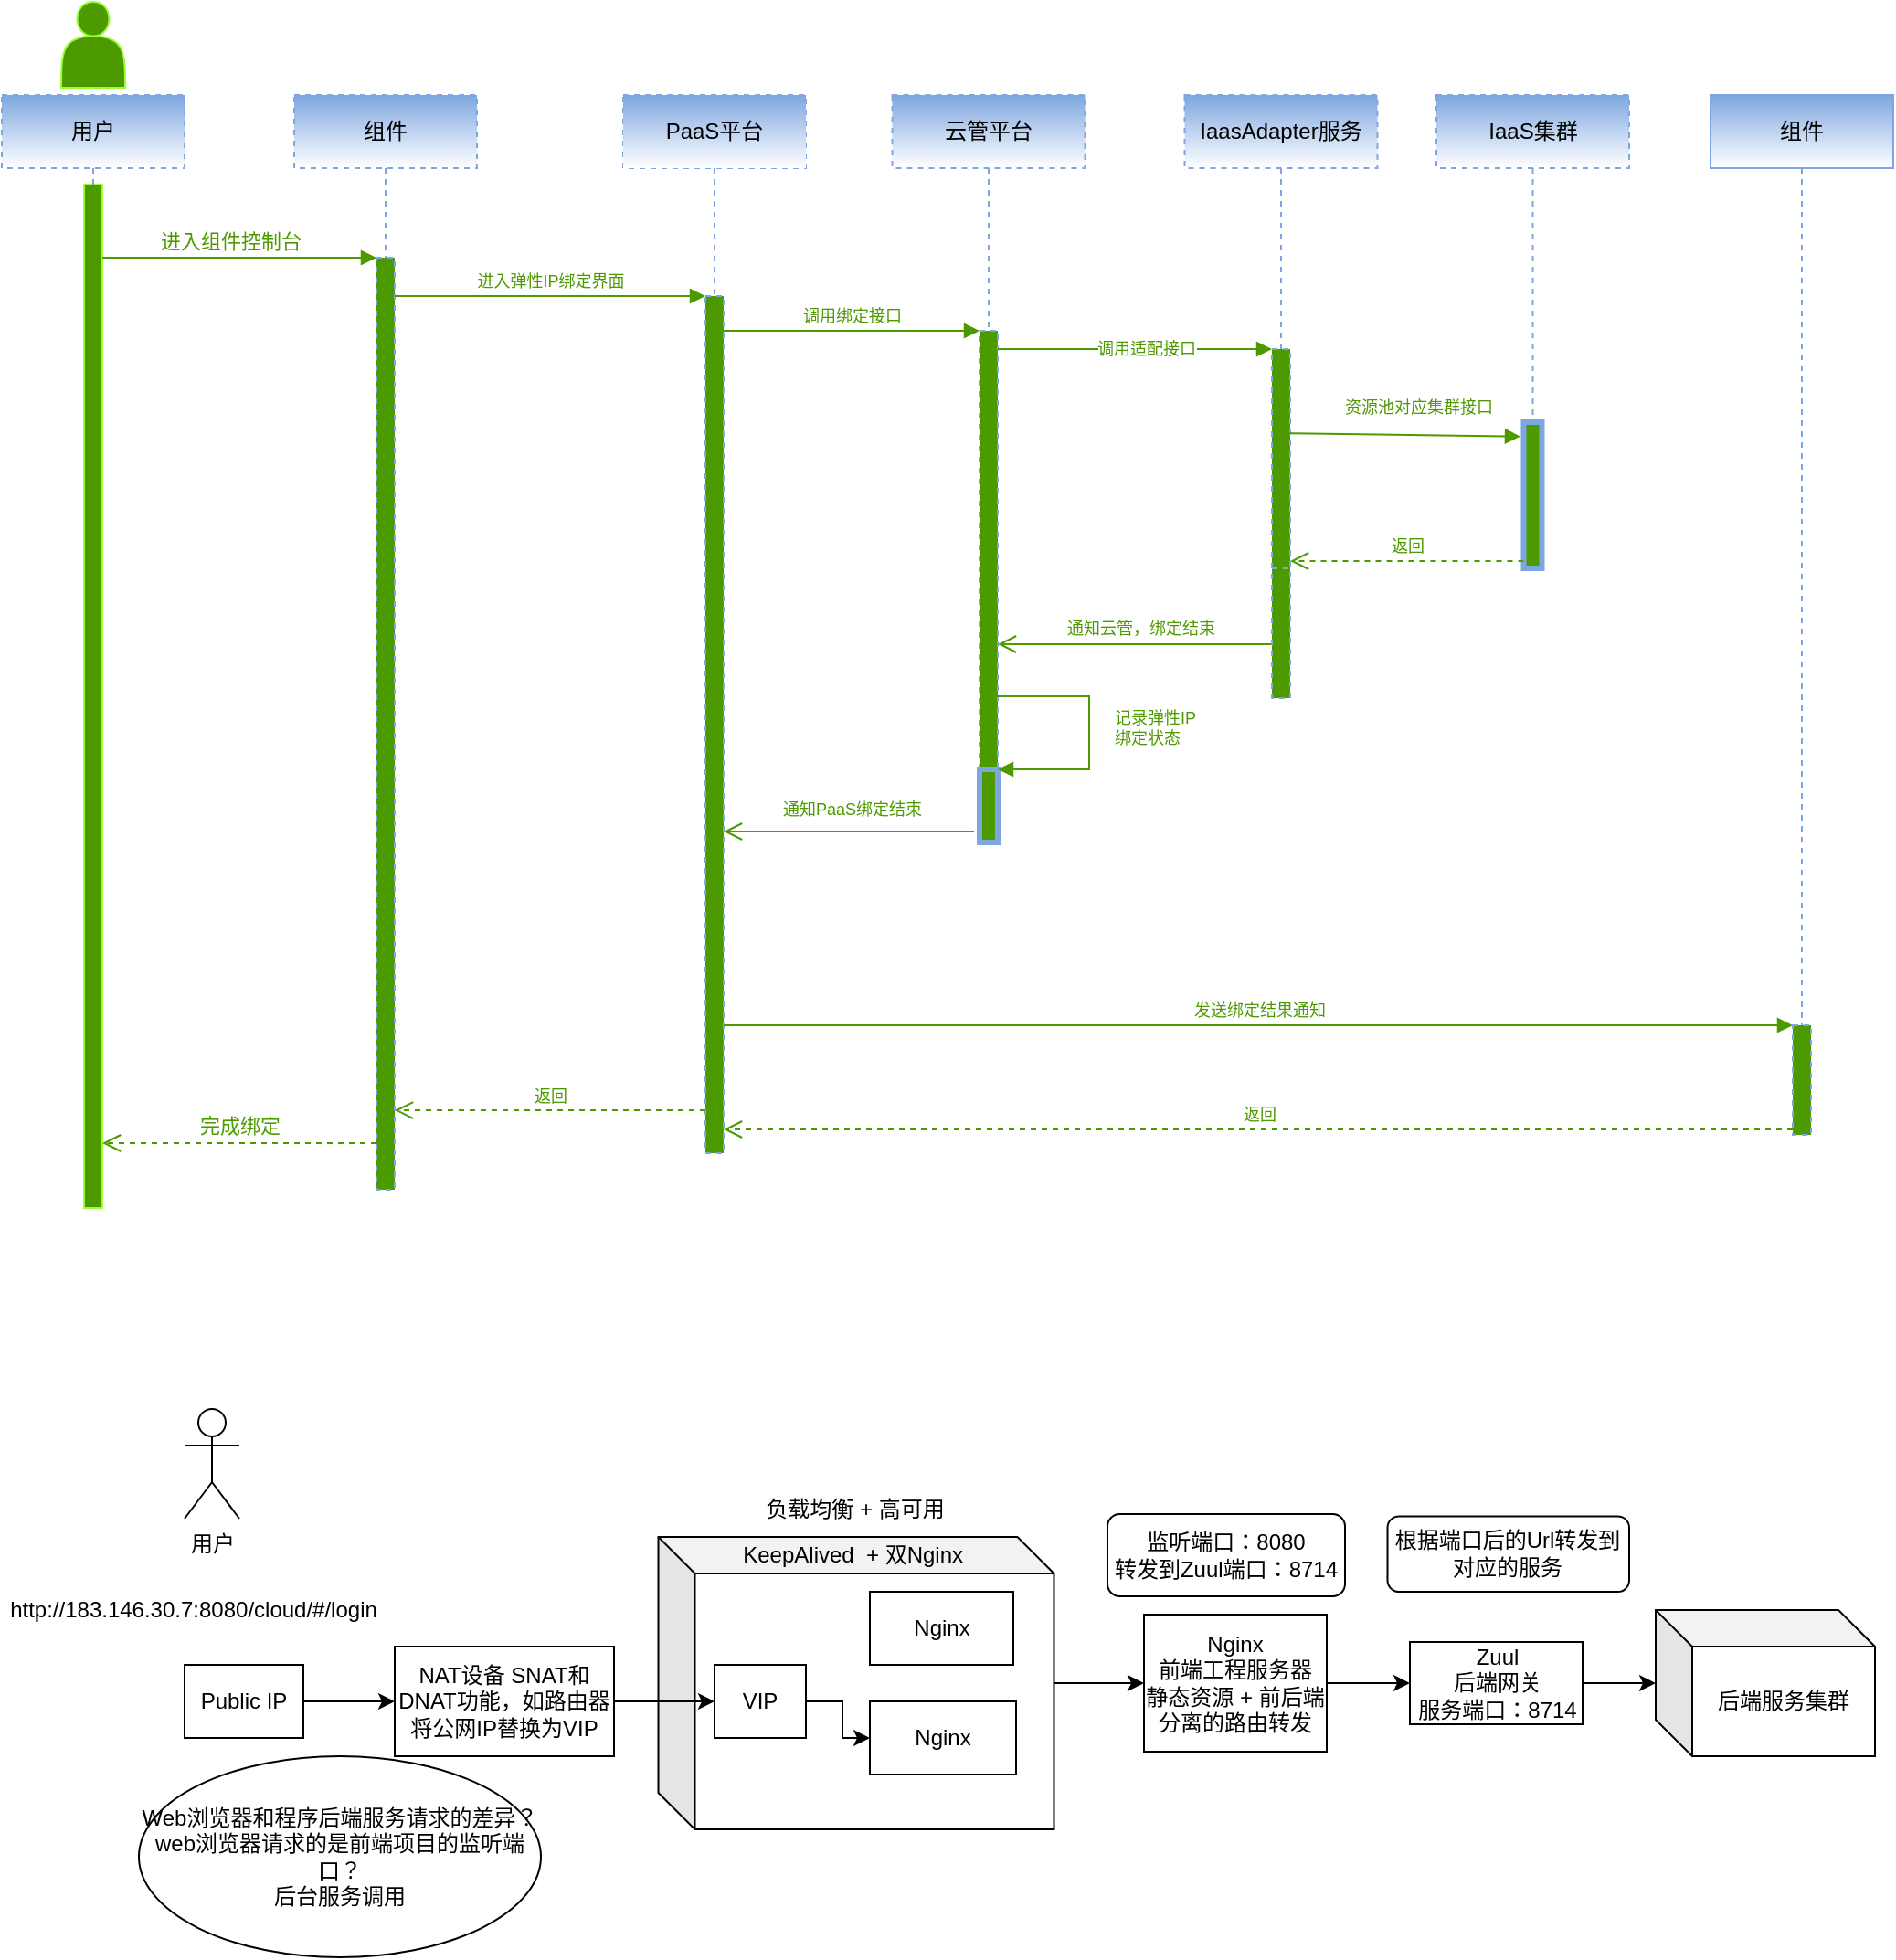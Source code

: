 <mxfile version="14.8.5" type="github">
  <diagram id="YKyKrxaOJm8cSqs0rw-M" name="Page-1">
    <mxGraphModel dx="1108" dy="460" grid="1" gridSize="10" guides="1" tooltips="1" connect="1" arrows="1" fold="1" page="1" pageScale="1" pageWidth="827" pageHeight="1169" math="0" shadow="0">
      <root>
        <mxCell id="0" />
        <mxCell id="1" parent="0" />
        <mxCell id="tBHKLctIXgyot9-Yo7T3-29" style="edgeStyle=orthogonalEdgeStyle;rounded=0;orthogonalLoop=1;jettySize=auto;html=1;" edge="1" parent="1" source="tBHKLctIXgyot9-Yo7T3-6" target="tBHKLctIXgyot9-Yo7T3-15">
          <mxGeometry relative="1" as="geometry" />
        </mxCell>
        <mxCell id="tBHKLctIXgyot9-Yo7T3-6" value="" style="shape=cube;whiteSpace=wrap;html=1;boundedLbl=1;backgroundOutline=1;darkOpacity=0.05;darkOpacity2=0.1;" vertex="1" parent="1">
          <mxGeometry x="414.25" y="850" width="216.5" height="160" as="geometry" />
        </mxCell>
        <mxCell id="91grLDrV8FItByj2K50K-4" value="" style="html=1;points=[];perimeter=orthogonalPerimeter;strokeColor=#99FF33;fillColor=#4D9900;" parent="1" vertex="1">
          <mxGeometry x="100" y="110" width="10" height="300" as="geometry" />
        </mxCell>
        <mxCell id="91grLDrV8FItByj2K50K-23" value="" style="html=1;points=[];perimeter=orthogonalPerimeter;strokeColor=#99FF33;fillColor=#4D9900;" parent="1" vertex="1">
          <mxGeometry x="100" y="110" width="10" height="560" as="geometry" />
        </mxCell>
        <mxCell id="91grLDrV8FItByj2K50K-33" value="" style="shape=actor;whiteSpace=wrap;html=1;strokeColor=#99FF33;fillColor=#4D9900;" parent="1" vertex="1">
          <mxGeometry x="87.5" y="10" width="35" height="47" as="geometry" />
        </mxCell>
        <mxCell id="91grLDrV8FItByj2K50K-48" value="" style="html=1;points=[];perimeter=orthogonalPerimeter;dashed=1;strokeColor=#7EA6E0;fillColor=#4D9900;" parent="1" vertex="1">
          <mxGeometry x="260" y="150" width="10" height="510" as="geometry" />
        </mxCell>
        <mxCell id="91grLDrV8FItByj2K50K-49" value="&lt;font color=&quot;#4d9900&quot;&gt;进入组件控制台&lt;/font&gt;" style="html=1;verticalAlign=bottom;endArrow=block;entryX=0;entryY=0;strokeColor=#4D9900;" parent="1" source="91grLDrV8FItByj2K50K-23" target="91grLDrV8FItByj2K50K-48" edge="1">
          <mxGeometry x="-0.067" relative="1" as="geometry">
            <mxPoint x="110" y="260" as="sourcePoint" />
            <Array as="points">
              <mxPoint x="190" y="150" />
            </Array>
            <mxPoint as="offset" />
          </mxGeometry>
        </mxCell>
        <mxCell id="91grLDrV8FItByj2K50K-50" value="完成绑定" style="html=1;verticalAlign=bottom;endArrow=open;dashed=1;endSize=8;exitX=0;exitY=0.95;strokeColor=#4D9900;fontColor=#4D9900;" parent="1" source="91grLDrV8FItByj2K50K-48" target="91grLDrV8FItByj2K50K-23" edge="1">
          <mxGeometry relative="1" as="geometry">
            <mxPoint x="110" y="336" as="targetPoint" />
          </mxGeometry>
        </mxCell>
        <mxCell id="91grLDrV8FItByj2K50K-54" value="组件" style="shape=umlLifeline;perimeter=lifelinePerimeter;whiteSpace=wrap;html=1;container=1;collapsible=0;recursiveResize=0;outlineConnect=0;dashed=1;strokeColor=#7EA6E0;fillColor=#7EA6E0;gradientColor=#ffffff;" parent="1" vertex="1">
          <mxGeometry x="215" y="61" width="100" height="89" as="geometry" />
        </mxCell>
        <mxCell id="91grLDrV8FItByj2K50K-63" value="" style="html=1;points=[];perimeter=orthogonalPerimeter;dashed=1;fontSize=9;fontColor=#4D9900;strokeColor=#7EA6E0;fillColor=#4D9900;gradientDirection=west;" parent="1" vertex="1">
          <mxGeometry x="440" y="171" width="10" height="469" as="geometry" />
        </mxCell>
        <mxCell id="91grLDrV8FItByj2K50K-64" value="进入弹性IP绑定界面" style="html=1;verticalAlign=bottom;endArrow=block;entryX=0;entryY=0;labelBackgroundColor=none;fontSize=9;fontColor=#4D9900;strokeColor=#4D9900;" parent="1" target="91grLDrV8FItByj2K50K-63" edge="1">
          <mxGeometry relative="1" as="geometry">
            <mxPoint x="270" y="171" as="sourcePoint" />
          </mxGeometry>
        </mxCell>
        <mxCell id="91grLDrV8FItByj2K50K-65" value="返回" style="html=1;verticalAlign=bottom;endArrow=open;dashed=1;endSize=8;exitX=0;exitY=0.95;labelBackgroundColor=none;fontSize=9;fontColor=#4D9900;strokeColor=#4D9900;" parent="1" source="91grLDrV8FItByj2K50K-63" target="91grLDrV8FItByj2K50K-48" edge="1">
          <mxGeometry relative="1" as="geometry">
            <mxPoint x="270" y="247" as="targetPoint" />
          </mxGeometry>
        </mxCell>
        <mxCell id="91grLDrV8FItByj2K50K-66" value="PaaS平台" style="shape=umlLifeline;perimeter=lifelinePerimeter;whiteSpace=wrap;html=1;container=1;collapsible=0;recursiveResize=0;outlineConnect=0;dashed=1;strokeColor=#7EA6E0;fillColor=#7EA6E0;gradientColor=#ffffff;" parent="1" vertex="1">
          <mxGeometry x="395" y="61" width="100" height="109" as="geometry" />
        </mxCell>
        <mxCell id="91grLDrV8FItByj2K50K-74" value="PaaS平台" style="shape=umlLifeline;perimeter=lifelinePerimeter;whiteSpace=wrap;html=1;container=1;collapsible=0;recursiveResize=0;outlineConnect=0;dashed=1;fillColor=#7EA6E0;gradientColor=#ffffff;strokeColor=none;strokeWidth=3;" parent="91grLDrV8FItByj2K50K-66" vertex="1">
          <mxGeometry width="100" height="110" as="geometry" />
        </mxCell>
        <mxCell id="91grLDrV8FItByj2K50K-67" value="" style="html=1;points=[];perimeter=orthogonalPerimeter;dashed=1;fontSize=9;fontColor=#4D9900;strokeColor=#7EA6E0;fillColor=#4D9900;" parent="1" vertex="1">
          <mxGeometry x="590" y="190" width="10" height="260" as="geometry" />
        </mxCell>
        <mxCell id="91grLDrV8FItByj2K50K-68" value="调用绑定接口" style="html=1;verticalAlign=bottom;endArrow=block;entryX=0;entryY=0;labelBackgroundColor=none;fontSize=9;fontColor=#4D9900;strokeColor=#4D9900;" parent="1" target="91grLDrV8FItByj2K50K-67" edge="1">
          <mxGeometry relative="1" as="geometry">
            <mxPoint x="450" y="190" as="sourcePoint" />
          </mxGeometry>
        </mxCell>
        <mxCell id="91grLDrV8FItByj2K50K-69" value="通知PaaS绑定结束" style="html=1;verticalAlign=bottom;endArrow=open;endSize=8;labelBackgroundColor=none;fontSize=9;fontColor=#4D9900;strokeColor=#4D9900;exitX=-0.3;exitY=0.85;exitDx=0;exitDy=0;exitPerimeter=0;" parent="1" source="ZwiiK09C_VbupCyEyqyy-21" target="91grLDrV8FItByj2K50K-63" edge="1">
          <mxGeometry x="-0.022" y="-4" relative="1" as="geometry">
            <mxPoint x="450" y="266" as="targetPoint" />
            <mxPoint x="874.75" y="425.028" as="sourcePoint" />
            <mxPoint as="offset" />
          </mxGeometry>
        </mxCell>
        <mxCell id="91grLDrV8FItByj2K50K-70" value="云管平台" style="shape=umlLifeline;perimeter=lifelinePerimeter;whiteSpace=wrap;html=1;container=1;collapsible=0;recursiveResize=0;outlineConnect=0;dashed=1;strokeColor=#7EA6E0;fillColor=#7EA6E0;gradientColor=#ffffff;" parent="1" vertex="1">
          <mxGeometry x="542.25" y="61" width="105.5" height="129" as="geometry" />
        </mxCell>
        <mxCell id="91grLDrV8FItByj2K50K-80" value="用户" style="shape=umlLifeline;perimeter=lifelinePerimeter;whiteSpace=wrap;html=1;container=1;collapsible=0;recursiveResize=0;outlineConnect=0;dashed=1;strokeColor=#7EA6E0;fillColor=#7EA6E0;gradientColor=#ffffff;" parent="1" vertex="1">
          <mxGeometry x="55" y="61" width="100" height="49" as="geometry" />
        </mxCell>
        <mxCell id="91grLDrV8FItByj2K50K-92" value="" style="html=1;points=[];perimeter=orthogonalPerimeter;dashed=1;fontSize=9;fontColor=#4D9900;strokeColor=#7EA6E0;fillColor=#4D9900;" parent="1" vertex="1">
          <mxGeometry x="750" y="200" width="10" height="170" as="geometry" />
        </mxCell>
        <mxCell id="91grLDrV8FItByj2K50K-93" value="" style="html=1;verticalAlign=bottom;endArrow=block;entryX=0;entryY=0;labelBackgroundColor=none;fontSize=9;fontColor=#4D9900;strokeColor=#4D9900;" parent="1" target="91grLDrV8FItByj2K50K-92" edge="1">
          <mxGeometry relative="1" as="geometry">
            <mxPoint x="600" y="200" as="sourcePoint" />
          </mxGeometry>
        </mxCell>
        <mxCell id="ZwiiK09C_VbupCyEyqyy-1" value="调用适配接口" style="edgeLabel;html=1;align=center;verticalAlign=middle;resizable=0;points=[];fontSize=9;fontColor=#4D9900;" parent="91grLDrV8FItByj2K50K-93" vertex="1" connectable="0">
          <mxGeometry x="0.383" y="2" relative="1" as="geometry">
            <mxPoint x="-23" y="2" as="offset" />
          </mxGeometry>
        </mxCell>
        <mxCell id="91grLDrV8FItByj2K50K-94" value="通知云管，绑定结束" style="html=1;verticalAlign=bottom;endArrow=open;endSize=8;exitX=0;exitY=0.95;labelBackgroundColor=none;fontSize=9;fontColor=#4D9900;strokeColor=#4D9900;" parent="1" source="91grLDrV8FItByj2K50K-92" target="91grLDrV8FItByj2K50K-67" edge="1">
          <mxGeometry x="-0.042" relative="1" as="geometry">
            <mxPoint x="600" y="276" as="targetPoint" />
            <mxPoint as="offset" />
          </mxGeometry>
        </mxCell>
        <mxCell id="91grLDrV8FItByj2K50K-102" value="IaaS集群" style="shape=umlLifeline;perimeter=lifelinePerimeter;whiteSpace=wrap;html=1;container=1;collapsible=0;recursiveResize=0;outlineConnect=0;dashed=1;strokeColor=#7EA6E0;fillColor=#7EA6E0;gradientColor=#ffffff;" parent="1" vertex="1">
          <mxGeometry x="840" y="61" width="105.5" height="179" as="geometry" />
        </mxCell>
        <mxCell id="ZwiiK09C_VbupCyEyqyy-16" value="" style="html=1;points=[];perimeter=orthogonalPerimeter;fontSize=9;fontColor=#4D9900;strokeColor=#7EA6E0;strokeWidth=3;fillColor=#4D9900;gradientColor=none;" parent="91grLDrV8FItByj2K50K-102" vertex="1">
          <mxGeometry x="47.75" y="179" width="10" height="80" as="geometry" />
        </mxCell>
        <mxCell id="91grLDrV8FItByj2K50K-109" value="发送绑定结果通知" style="html=1;verticalAlign=bottom;endArrow=block;entryX=0;entryY=0;labelBackgroundColor=none;fontSize=9;fontColor=#4D9900;strokeColor=#4D9900;" parent="1" source="91grLDrV8FItByj2K50K-63" target="91grLDrV8FItByj2K50K-108" edge="1">
          <mxGeometry relative="1" as="geometry">
            <mxPoint x="449" y="420" as="sourcePoint" />
          </mxGeometry>
        </mxCell>
        <mxCell id="91grLDrV8FItByj2K50K-110" value="返回" style="html=1;verticalAlign=bottom;endArrow=open;dashed=1;endSize=8;exitX=0;exitY=0.95;labelBackgroundColor=none;fontSize=9;fontColor=#4D9900;strokeColor=#4D9900;" parent="1" source="91grLDrV8FItByj2K50K-108" target="91grLDrV8FItByj2K50K-63" edge="1">
          <mxGeometry relative="1" as="geometry">
            <mxPoint x="450" y="336" as="targetPoint" />
          </mxGeometry>
        </mxCell>
        <mxCell id="91grLDrV8FItByj2K50K-117" value="组件" style="shape=umlLifeline;perimeter=lifelinePerimeter;whiteSpace=wrap;html=1;container=1;collapsible=0;recursiveResize=0;outlineConnect=0;strokeColor=#7EA6E0;fillColor=#7EA6E0;gradientColor=#ffffff;perimeterSpacing=3;" parent="1" vertex="1">
          <mxGeometry x="990" y="61" width="100" height="509" as="geometry" />
        </mxCell>
        <mxCell id="ZwiiK09C_VbupCyEyqyy-7" value="IaasAdapter服务" style="shape=umlLifeline;perimeter=lifelinePerimeter;whiteSpace=wrap;html=1;container=1;collapsible=0;recursiveResize=0;outlineConnect=0;dashed=1;strokeColor=#7EA6E0;fillColor=#7EA6E0;gradientColor=#ffffff;" parent="1" vertex="1">
          <mxGeometry x="702.25" y="61" width="105.5" height="139" as="geometry" />
        </mxCell>
        <mxCell id="ZwiiK09C_VbupCyEyqyy-8" value="" style="html=1;points=[];perimeter=orthogonalPerimeter;dashed=1;fontSize=9;fontColor=#4D9900;strokeColor=#7EA6E0;fillColor=#4D9900;" parent="ZwiiK09C_VbupCyEyqyy-7" vertex="1">
          <mxGeometry x="47.75" y="259" width="10" height="71" as="geometry" />
        </mxCell>
        <mxCell id="ZwiiK09C_VbupCyEyqyy-17" value="资源池对应集群接口" style="html=1;verticalAlign=bottom;endArrow=block;labelBackgroundColor=none;fontSize=9;fontColor=#4D9900;strokeColor=#4D9900;entryX=-0.175;entryY=0.098;entryDx=0;entryDy=0;entryPerimeter=0;" parent="1" target="ZwiiK09C_VbupCyEyqyy-16" edge="1">
          <mxGeometry x="0.164" y="7" relative="1" as="geometry">
            <mxPoint x="751.81" y="246" as="sourcePoint" />
            <mxPoint x="880" y="246" as="targetPoint" />
            <mxPoint as="offset" />
          </mxGeometry>
        </mxCell>
        <mxCell id="ZwiiK09C_VbupCyEyqyy-18" value="返回" style="html=1;verticalAlign=bottom;endArrow=open;dashed=1;endSize=8;exitX=0;exitY=0.95;labelBackgroundColor=none;fontSize=9;fontColor=#4D9900;strokeColor=#4D9900;" parent="1" source="ZwiiK09C_VbupCyEyqyy-16" edge="1">
          <mxGeometry relative="1" as="geometry">
            <mxPoint x="760" y="316" as="targetPoint" />
          </mxGeometry>
        </mxCell>
        <mxCell id="91grLDrV8FItByj2K50K-108" value="" style="html=1;points=[];perimeter=orthogonalPerimeter;dashed=1;fontSize=9;fontColor=#4D9900;strokeColor=#7EA6E0;fillColor=#4D9900;" parent="1" vertex="1">
          <mxGeometry x="1035" y="570" width="10" height="60" as="geometry" />
        </mxCell>
        <mxCell id="ZwiiK09C_VbupCyEyqyy-21" value="" style="html=1;points=[];perimeter=orthogonalPerimeter;fontSize=9;fontColor=#4D9900;strokeColor=#7EA6E0;strokeWidth=3;fillColor=#4D9900;gradientColor=none;" parent="1" vertex="1">
          <mxGeometry x="590" y="430" width="10" height="40" as="geometry" />
        </mxCell>
        <mxCell id="ZwiiK09C_VbupCyEyqyy-22" value="记录弹性IP&lt;br&gt;绑定状态" style="edgeStyle=orthogonalEdgeStyle;html=1;align=left;spacingLeft=2;endArrow=block;rounded=0;labelBackgroundColor=none;fontSize=9;fontColor=#4D9900;strokeColor=#4D9900;" parent="1" edge="1">
          <mxGeometry y="10" relative="1" as="geometry">
            <mxPoint x="594" y="390" as="sourcePoint" />
            <Array as="points">
              <mxPoint x="650" y="390" />
              <mxPoint x="650" y="430" />
            </Array>
            <mxPoint x="600" y="430" as="targetPoint" />
            <mxPoint as="offset" />
          </mxGeometry>
        </mxCell>
        <mxCell id="tBHKLctIXgyot9-Yo7T3-18" style="edgeStyle=orthogonalEdgeStyle;rounded=0;orthogonalLoop=1;jettySize=auto;html=1;exitX=1;exitY=0.5;exitDx=0;exitDy=0;entryX=0;entryY=0.5;entryDx=0;entryDy=0;" edge="1" parent="1" source="tBHKLctIXgyot9-Yo7T3-1" target="tBHKLctIXgyot9-Yo7T3-2">
          <mxGeometry relative="1" as="geometry" />
        </mxCell>
        <mxCell id="tBHKLctIXgyot9-Yo7T3-1" value="Public IP" style="rounded=0;whiteSpace=wrap;html=1;" vertex="1" parent="1">
          <mxGeometry x="155" y="920" width="65" height="40" as="geometry" />
        </mxCell>
        <mxCell id="tBHKLctIXgyot9-Yo7T3-20" style="edgeStyle=orthogonalEdgeStyle;rounded=0;orthogonalLoop=1;jettySize=auto;html=1;exitX=1;exitY=0.5;exitDx=0;exitDy=0;entryX=0;entryY=0.5;entryDx=0;entryDy=0;" edge="1" parent="1" source="tBHKLctIXgyot9-Yo7T3-2" target="tBHKLctIXgyot9-Yo7T3-3">
          <mxGeometry relative="1" as="geometry" />
        </mxCell>
        <mxCell id="tBHKLctIXgyot9-Yo7T3-2" value="NAT设备 SNAT和DNAT功能，如路由器&lt;br&gt;将公网IP替换为VIP" style="rounded=0;whiteSpace=wrap;html=1;" vertex="1" parent="1">
          <mxGeometry x="270" y="910" width="120" height="60" as="geometry" />
        </mxCell>
        <mxCell id="tBHKLctIXgyot9-Yo7T3-21" value="" style="edgeStyle=orthogonalEdgeStyle;rounded=0;orthogonalLoop=1;jettySize=auto;html=1;" edge="1" parent="1" source="tBHKLctIXgyot9-Yo7T3-3" target="tBHKLctIXgyot9-Yo7T3-5">
          <mxGeometry relative="1" as="geometry" />
        </mxCell>
        <mxCell id="tBHKLctIXgyot9-Yo7T3-3" value="VIP" style="rounded=0;whiteSpace=wrap;html=1;" vertex="1" parent="1">
          <mxGeometry x="445" y="920" width="50" height="40" as="geometry" />
        </mxCell>
        <mxCell id="tBHKLctIXgyot9-Yo7T3-4" value="Nginx" style="rounded=0;whiteSpace=wrap;html=1;" vertex="1" parent="1">
          <mxGeometry x="530" y="880" width="78.5" height="40" as="geometry" />
        </mxCell>
        <mxCell id="tBHKLctIXgyot9-Yo7T3-5" value="Nginx" style="rounded=0;whiteSpace=wrap;html=1;" vertex="1" parent="1">
          <mxGeometry x="530" y="940" width="80" height="40" as="geometry" />
        </mxCell>
        <mxCell id="tBHKLctIXgyot9-Yo7T3-12" value="KeepAlived&amp;nbsp; + 双Nginx&amp;nbsp;" style="text;html=1;strokeColor=none;fillColor=none;align=center;verticalAlign=middle;whiteSpace=wrap;rounded=0;" vertex="1" parent="1">
          <mxGeometry x="445" y="855" width="155" height="10" as="geometry" />
        </mxCell>
        <mxCell id="tBHKLctIXgyot9-Yo7T3-14" value="负载均衡 + 高可用" style="text;html=1;strokeColor=none;fillColor=none;align=center;verticalAlign=middle;whiteSpace=wrap;rounded=0;" vertex="1" parent="1">
          <mxGeometry x="472.25" y="830" width="100" height="10" as="geometry" />
        </mxCell>
        <mxCell id="tBHKLctIXgyot9-Yo7T3-31" style="edgeStyle=orthogonalEdgeStyle;rounded=0;orthogonalLoop=1;jettySize=auto;html=1;exitX=1;exitY=0.5;exitDx=0;exitDy=0;" edge="1" parent="1" source="tBHKLctIXgyot9-Yo7T3-15" target="tBHKLctIXgyot9-Yo7T3-16">
          <mxGeometry relative="1" as="geometry" />
        </mxCell>
        <mxCell id="tBHKLctIXgyot9-Yo7T3-15" value="Nginx&lt;br&gt;前端工程服务器&lt;br&gt;静态资源 + 前后端分离的路由转发" style="rounded=0;whiteSpace=wrap;html=1;" vertex="1" parent="1">
          <mxGeometry x="680" y="892.5" width="100" height="75" as="geometry" />
        </mxCell>
        <mxCell id="tBHKLctIXgyot9-Yo7T3-32" style="edgeStyle=orthogonalEdgeStyle;rounded=0;orthogonalLoop=1;jettySize=auto;html=1;exitX=1;exitY=0.5;exitDx=0;exitDy=0;" edge="1" parent="1" source="tBHKLctIXgyot9-Yo7T3-16" target="tBHKLctIXgyot9-Yo7T3-17">
          <mxGeometry relative="1" as="geometry" />
        </mxCell>
        <mxCell id="tBHKLctIXgyot9-Yo7T3-16" value="Zuul&lt;br&gt;后端网关&lt;br&gt;服务端口：8714" style="rounded=0;whiteSpace=wrap;html=1;" vertex="1" parent="1">
          <mxGeometry x="825.5" y="907.5" width="94.5" height="45" as="geometry" />
        </mxCell>
        <mxCell id="tBHKLctIXgyot9-Yo7T3-17" value="后端服务集群" style="shape=cube;whiteSpace=wrap;html=1;boundedLbl=1;backgroundOutline=1;darkOpacity=0.05;darkOpacity2=0.1;" vertex="1" parent="1">
          <mxGeometry x="960" y="890" width="120" height="80" as="geometry" />
        </mxCell>
        <mxCell id="tBHKLctIXgyot9-Yo7T3-26" value="用户" style="shape=umlActor;verticalLabelPosition=bottom;verticalAlign=top;html=1;outlineConnect=0;" vertex="1" parent="1">
          <mxGeometry x="155" y="780" width="30" height="60" as="geometry" />
        </mxCell>
        <mxCell id="tBHKLctIXgyot9-Yo7T3-35" value="http://183.146.30.7:8080/cloud/#/login" style="text;html=1;strokeColor=none;fillColor=none;align=center;verticalAlign=middle;whiteSpace=wrap;rounded=0;" vertex="1" parent="1">
          <mxGeometry x="140" y="880" width="40" height="20" as="geometry" />
        </mxCell>
        <mxCell id="tBHKLctIXgyot9-Yo7T3-39" value="监听端口：8080&lt;br&gt;转发到Zuul端口：8714" style="rounded=1;whiteSpace=wrap;html=1;" vertex="1" parent="1">
          <mxGeometry x="660" y="837.5" width="130" height="45" as="geometry" />
        </mxCell>
        <mxCell id="tBHKLctIXgyot9-Yo7T3-40" value="根据端口后的Url转发到对应的服务" style="rounded=1;whiteSpace=wrap;html=1;" vertex="1" parent="1">
          <mxGeometry x="813.25" y="838.75" width="132.25" height="41.25" as="geometry" />
        </mxCell>
        <mxCell id="tBHKLctIXgyot9-Yo7T3-43" value="Web浏览器和程序后端服务请求的差异？&lt;br&gt;web浏览器请求的是前端项目的监听端口？&lt;br&gt;后台服务调用" style="ellipse;whiteSpace=wrap;html=1;" vertex="1" parent="1">
          <mxGeometry x="130" y="970" width="220" height="110" as="geometry" />
        </mxCell>
      </root>
    </mxGraphModel>
  </diagram>
</mxfile>
